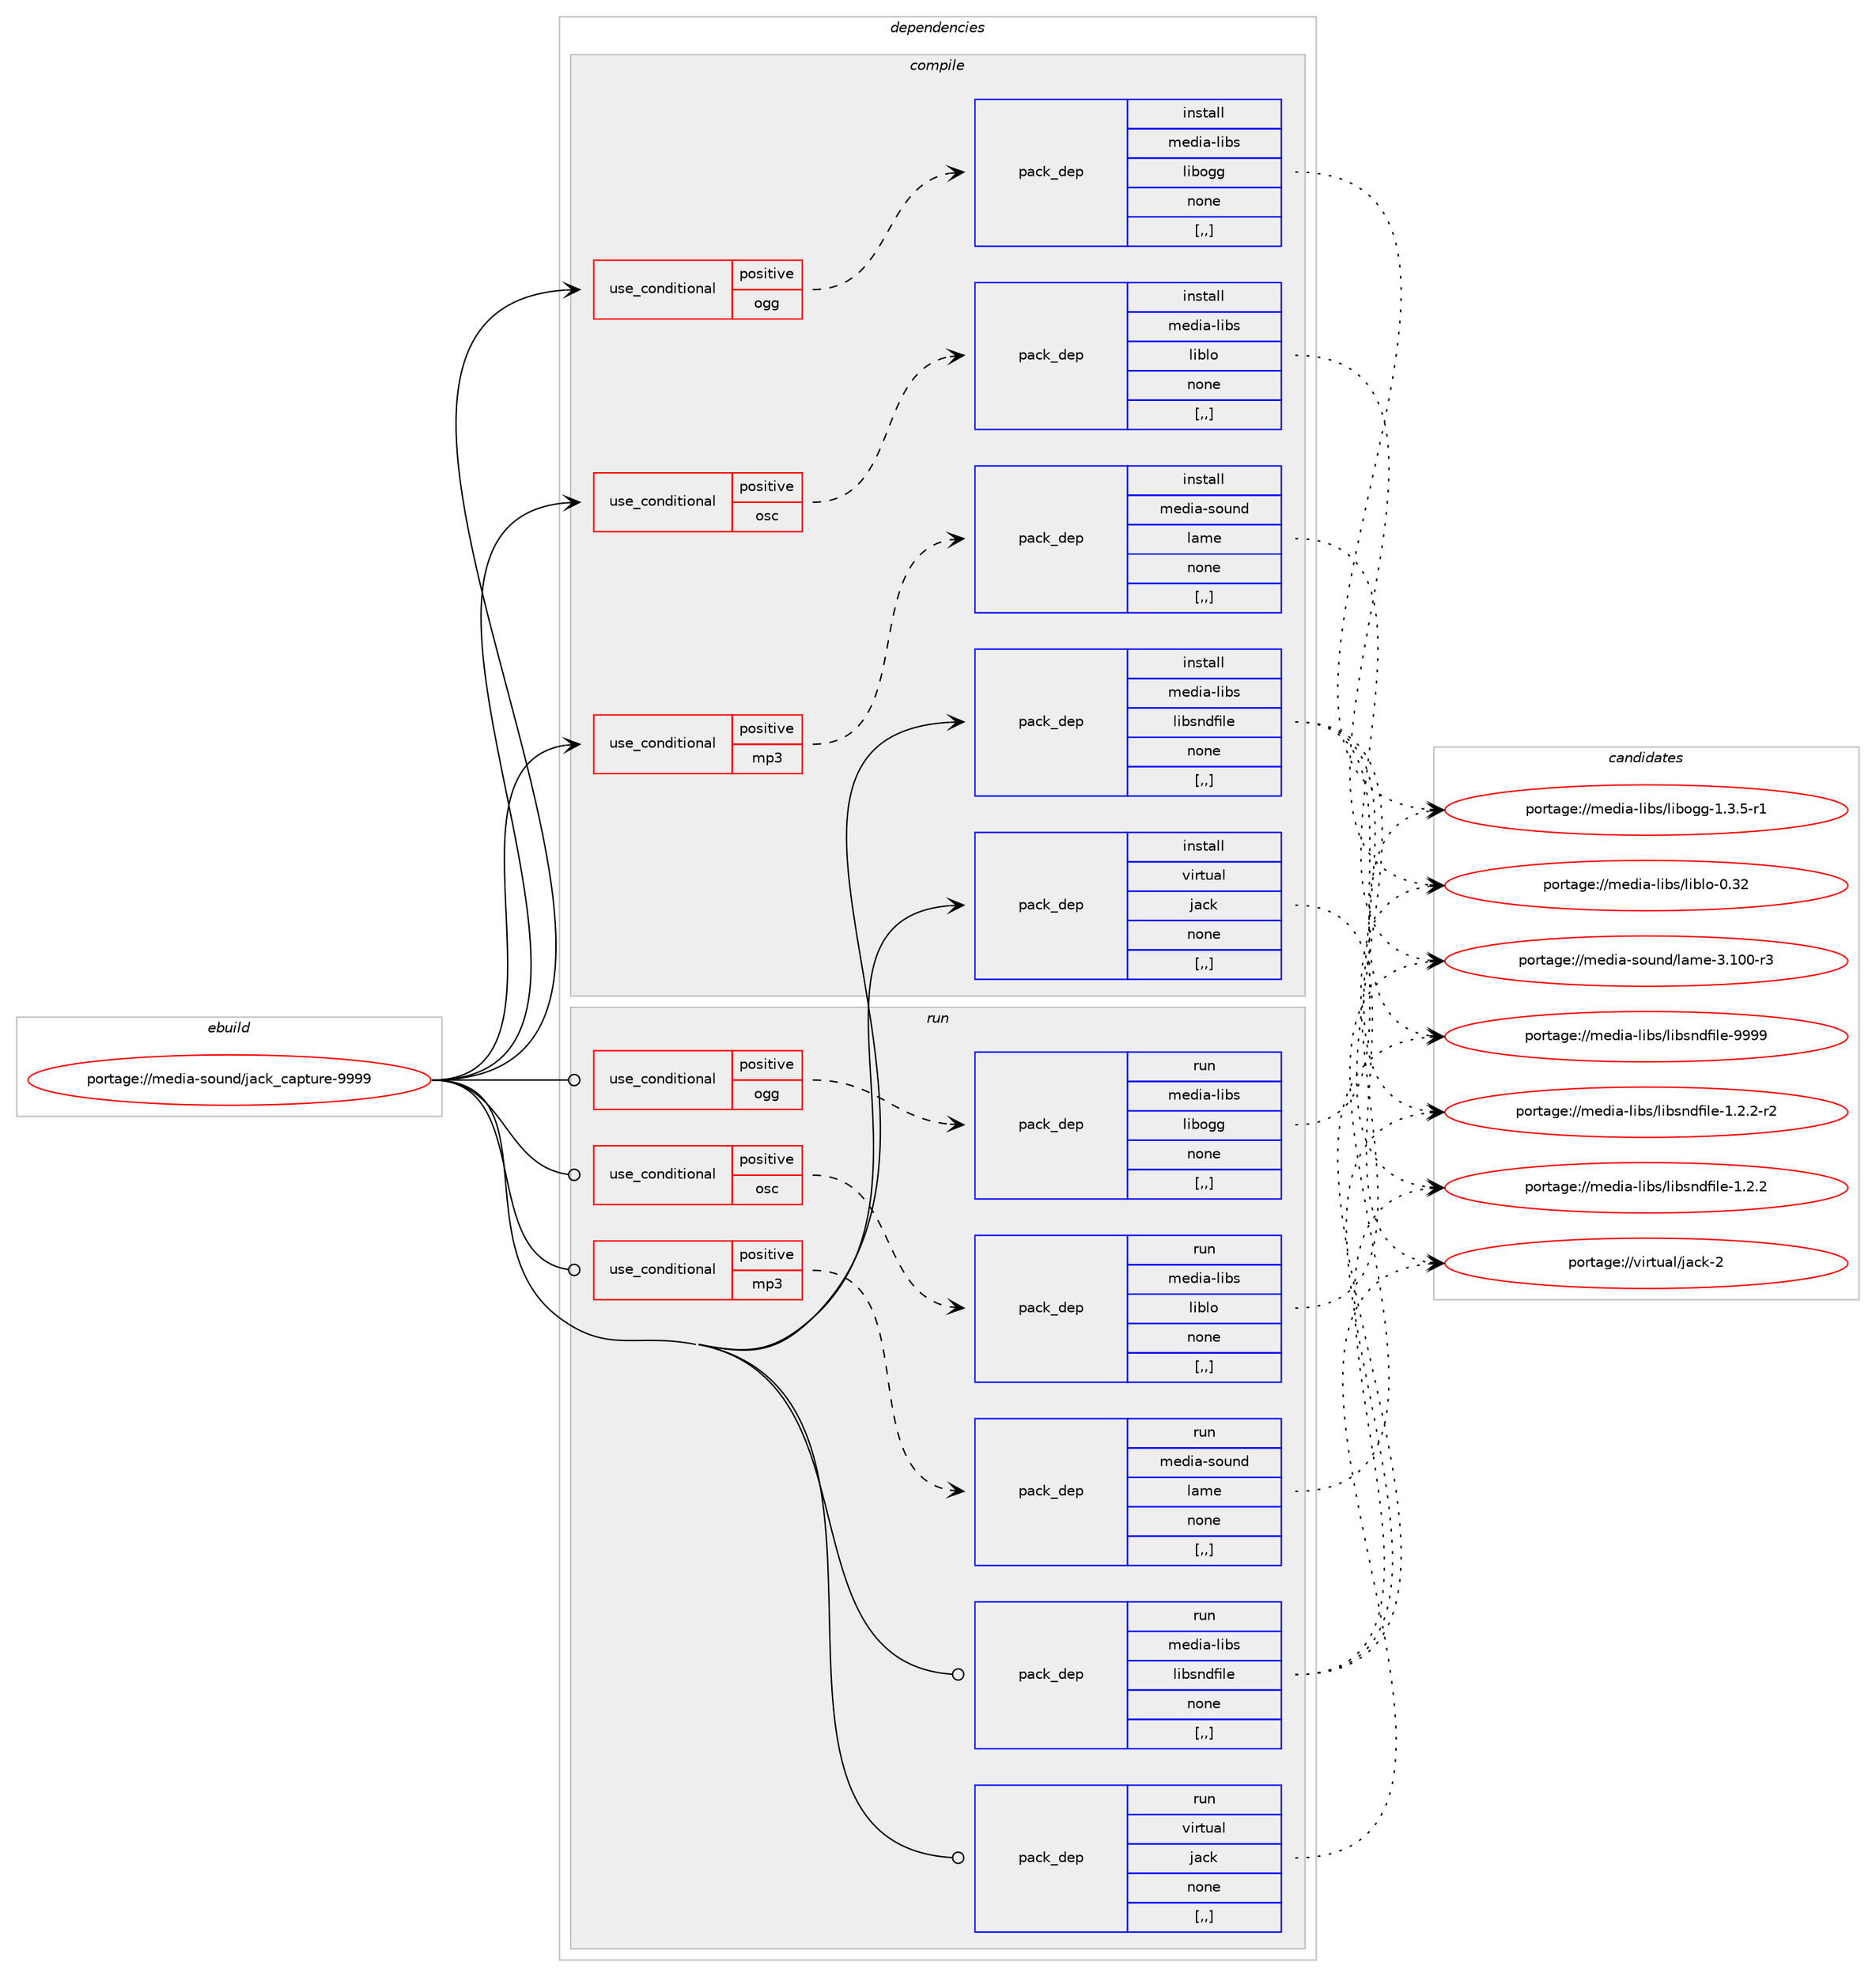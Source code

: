 digraph prolog {

# *************
# Graph options
# *************

newrank=true;
concentrate=true;
compound=true;
graph [rankdir=LR,fontname=Helvetica,fontsize=10,ranksep=1.5];#, ranksep=2.5, nodesep=0.2];
edge  [arrowhead=vee];
node  [fontname=Helvetica,fontsize=10];

# **********
# The ebuild
# **********

subgraph cluster_leftcol {
color=gray;
label=<<i>ebuild</i>>;
id [label="portage://media-sound/jack_capture-9999", color=red, width=4, href="../media-sound/jack_capture-9999.svg"];
}

# ****************
# The dependencies
# ****************

subgraph cluster_midcol {
color=gray;
label=<<i>dependencies</i>>;
subgraph cluster_compile {
fillcolor="#eeeeee";
style=filled;
label=<<i>compile</i>>;
subgraph cond79545 {
dependency314419 [label=<<TABLE BORDER="0" CELLBORDER="1" CELLSPACING="0" CELLPADDING="4"><TR><TD ROWSPAN="3" CELLPADDING="10">use_conditional</TD></TR><TR><TD>positive</TD></TR><TR><TD>mp3</TD></TR></TABLE>>, shape=none, color=red];
subgraph pack232410 {
dependency314420 [label=<<TABLE BORDER="0" CELLBORDER="1" CELLSPACING="0" CELLPADDING="4" WIDTH="220"><TR><TD ROWSPAN="6" CELLPADDING="30">pack_dep</TD></TR><TR><TD WIDTH="110">install</TD></TR><TR><TD>media-sound</TD></TR><TR><TD>lame</TD></TR><TR><TD>none</TD></TR><TR><TD>[,,]</TD></TR></TABLE>>, shape=none, color=blue];
}
dependency314419:e -> dependency314420:w [weight=20,style="dashed",arrowhead="vee"];
}
id:e -> dependency314419:w [weight=20,style="solid",arrowhead="vee"];
subgraph cond79546 {
dependency314421 [label=<<TABLE BORDER="0" CELLBORDER="1" CELLSPACING="0" CELLPADDING="4"><TR><TD ROWSPAN="3" CELLPADDING="10">use_conditional</TD></TR><TR><TD>positive</TD></TR><TR><TD>ogg</TD></TR></TABLE>>, shape=none, color=red];
subgraph pack232411 {
dependency314422 [label=<<TABLE BORDER="0" CELLBORDER="1" CELLSPACING="0" CELLPADDING="4" WIDTH="220"><TR><TD ROWSPAN="6" CELLPADDING="30">pack_dep</TD></TR><TR><TD WIDTH="110">install</TD></TR><TR><TD>media-libs</TD></TR><TR><TD>libogg</TD></TR><TR><TD>none</TD></TR><TR><TD>[,,]</TD></TR></TABLE>>, shape=none, color=blue];
}
dependency314421:e -> dependency314422:w [weight=20,style="dashed",arrowhead="vee"];
}
id:e -> dependency314421:w [weight=20,style="solid",arrowhead="vee"];
subgraph cond79547 {
dependency314423 [label=<<TABLE BORDER="0" CELLBORDER="1" CELLSPACING="0" CELLPADDING="4"><TR><TD ROWSPAN="3" CELLPADDING="10">use_conditional</TD></TR><TR><TD>positive</TD></TR><TR><TD>osc</TD></TR></TABLE>>, shape=none, color=red];
subgraph pack232412 {
dependency314424 [label=<<TABLE BORDER="0" CELLBORDER="1" CELLSPACING="0" CELLPADDING="4" WIDTH="220"><TR><TD ROWSPAN="6" CELLPADDING="30">pack_dep</TD></TR><TR><TD WIDTH="110">install</TD></TR><TR><TD>media-libs</TD></TR><TR><TD>liblo</TD></TR><TR><TD>none</TD></TR><TR><TD>[,,]</TD></TR></TABLE>>, shape=none, color=blue];
}
dependency314423:e -> dependency314424:w [weight=20,style="dashed",arrowhead="vee"];
}
id:e -> dependency314423:w [weight=20,style="solid",arrowhead="vee"];
subgraph pack232413 {
dependency314425 [label=<<TABLE BORDER="0" CELLBORDER="1" CELLSPACING="0" CELLPADDING="4" WIDTH="220"><TR><TD ROWSPAN="6" CELLPADDING="30">pack_dep</TD></TR><TR><TD WIDTH="110">install</TD></TR><TR><TD>media-libs</TD></TR><TR><TD>libsndfile</TD></TR><TR><TD>none</TD></TR><TR><TD>[,,]</TD></TR></TABLE>>, shape=none, color=blue];
}
id:e -> dependency314425:w [weight=20,style="solid",arrowhead="vee"];
subgraph pack232414 {
dependency314426 [label=<<TABLE BORDER="0" CELLBORDER="1" CELLSPACING="0" CELLPADDING="4" WIDTH="220"><TR><TD ROWSPAN="6" CELLPADDING="30">pack_dep</TD></TR><TR><TD WIDTH="110">install</TD></TR><TR><TD>virtual</TD></TR><TR><TD>jack</TD></TR><TR><TD>none</TD></TR><TR><TD>[,,]</TD></TR></TABLE>>, shape=none, color=blue];
}
id:e -> dependency314426:w [weight=20,style="solid",arrowhead="vee"];
}
subgraph cluster_compileandrun {
fillcolor="#eeeeee";
style=filled;
label=<<i>compile and run</i>>;
}
subgraph cluster_run {
fillcolor="#eeeeee";
style=filled;
label=<<i>run</i>>;
subgraph cond79548 {
dependency314427 [label=<<TABLE BORDER="0" CELLBORDER="1" CELLSPACING="0" CELLPADDING="4"><TR><TD ROWSPAN="3" CELLPADDING="10">use_conditional</TD></TR><TR><TD>positive</TD></TR><TR><TD>mp3</TD></TR></TABLE>>, shape=none, color=red];
subgraph pack232415 {
dependency314428 [label=<<TABLE BORDER="0" CELLBORDER="1" CELLSPACING="0" CELLPADDING="4" WIDTH="220"><TR><TD ROWSPAN="6" CELLPADDING="30">pack_dep</TD></TR><TR><TD WIDTH="110">run</TD></TR><TR><TD>media-sound</TD></TR><TR><TD>lame</TD></TR><TR><TD>none</TD></TR><TR><TD>[,,]</TD></TR></TABLE>>, shape=none, color=blue];
}
dependency314427:e -> dependency314428:w [weight=20,style="dashed",arrowhead="vee"];
}
id:e -> dependency314427:w [weight=20,style="solid",arrowhead="odot"];
subgraph cond79549 {
dependency314429 [label=<<TABLE BORDER="0" CELLBORDER="1" CELLSPACING="0" CELLPADDING="4"><TR><TD ROWSPAN="3" CELLPADDING="10">use_conditional</TD></TR><TR><TD>positive</TD></TR><TR><TD>ogg</TD></TR></TABLE>>, shape=none, color=red];
subgraph pack232416 {
dependency314430 [label=<<TABLE BORDER="0" CELLBORDER="1" CELLSPACING="0" CELLPADDING="4" WIDTH="220"><TR><TD ROWSPAN="6" CELLPADDING="30">pack_dep</TD></TR><TR><TD WIDTH="110">run</TD></TR><TR><TD>media-libs</TD></TR><TR><TD>libogg</TD></TR><TR><TD>none</TD></TR><TR><TD>[,,]</TD></TR></TABLE>>, shape=none, color=blue];
}
dependency314429:e -> dependency314430:w [weight=20,style="dashed",arrowhead="vee"];
}
id:e -> dependency314429:w [weight=20,style="solid",arrowhead="odot"];
subgraph cond79550 {
dependency314431 [label=<<TABLE BORDER="0" CELLBORDER="1" CELLSPACING="0" CELLPADDING="4"><TR><TD ROWSPAN="3" CELLPADDING="10">use_conditional</TD></TR><TR><TD>positive</TD></TR><TR><TD>osc</TD></TR></TABLE>>, shape=none, color=red];
subgraph pack232417 {
dependency314432 [label=<<TABLE BORDER="0" CELLBORDER="1" CELLSPACING="0" CELLPADDING="4" WIDTH="220"><TR><TD ROWSPAN="6" CELLPADDING="30">pack_dep</TD></TR><TR><TD WIDTH="110">run</TD></TR><TR><TD>media-libs</TD></TR><TR><TD>liblo</TD></TR><TR><TD>none</TD></TR><TR><TD>[,,]</TD></TR></TABLE>>, shape=none, color=blue];
}
dependency314431:e -> dependency314432:w [weight=20,style="dashed",arrowhead="vee"];
}
id:e -> dependency314431:w [weight=20,style="solid",arrowhead="odot"];
subgraph pack232418 {
dependency314433 [label=<<TABLE BORDER="0" CELLBORDER="1" CELLSPACING="0" CELLPADDING="4" WIDTH="220"><TR><TD ROWSPAN="6" CELLPADDING="30">pack_dep</TD></TR><TR><TD WIDTH="110">run</TD></TR><TR><TD>media-libs</TD></TR><TR><TD>libsndfile</TD></TR><TR><TD>none</TD></TR><TR><TD>[,,]</TD></TR></TABLE>>, shape=none, color=blue];
}
id:e -> dependency314433:w [weight=20,style="solid",arrowhead="odot"];
subgraph pack232419 {
dependency314434 [label=<<TABLE BORDER="0" CELLBORDER="1" CELLSPACING="0" CELLPADDING="4" WIDTH="220"><TR><TD ROWSPAN="6" CELLPADDING="30">pack_dep</TD></TR><TR><TD WIDTH="110">run</TD></TR><TR><TD>virtual</TD></TR><TR><TD>jack</TD></TR><TR><TD>none</TD></TR><TR><TD>[,,]</TD></TR></TABLE>>, shape=none, color=blue];
}
id:e -> dependency314434:w [weight=20,style="solid",arrowhead="odot"];
}
}

# **************
# The candidates
# **************

subgraph cluster_choices {
rank=same;
color=gray;
label=<<i>candidates</i>>;

subgraph choice232410 {
color=black;
nodesep=1;
choice109101100105974511511111711010047108971091014551464948484511451 [label="portage://media-sound/lame-3.100-r3", color=red, width=4,href="../media-sound/lame-3.100-r3.svg"];
dependency314420:e -> choice109101100105974511511111711010047108971091014551464948484511451:w [style=dotted,weight="100"];
}
subgraph choice232411 {
color=black;
nodesep=1;
choice10910110010597451081059811547108105981111031034549465146534511449 [label="portage://media-libs/libogg-1.3.5-r1", color=red, width=4,href="../media-libs/libogg-1.3.5-r1.svg"];
dependency314422:e -> choice10910110010597451081059811547108105981111031034549465146534511449:w [style=dotted,weight="100"];
}
subgraph choice232412 {
color=black;
nodesep=1;
choice10910110010597451081059811547108105981081114548465150 [label="portage://media-libs/liblo-0.32", color=red, width=4,href="../media-libs/liblo-0.32.svg"];
dependency314424:e -> choice10910110010597451081059811547108105981081114548465150:w [style=dotted,weight="100"];
}
subgraph choice232413 {
color=black;
nodesep=1;
choice10910110010597451081059811547108105981151101001021051081014557575757 [label="portage://media-libs/libsndfile-9999", color=red, width=4,href="../media-libs/libsndfile-9999.svg"];
choice10910110010597451081059811547108105981151101001021051081014549465046504511450 [label="portage://media-libs/libsndfile-1.2.2-r2", color=red, width=4,href="../media-libs/libsndfile-1.2.2-r2.svg"];
choice1091011001059745108105981154710810598115110100102105108101454946504650 [label="portage://media-libs/libsndfile-1.2.2", color=red, width=4,href="../media-libs/libsndfile-1.2.2.svg"];
dependency314425:e -> choice10910110010597451081059811547108105981151101001021051081014557575757:w [style=dotted,weight="100"];
dependency314425:e -> choice10910110010597451081059811547108105981151101001021051081014549465046504511450:w [style=dotted,weight="100"];
dependency314425:e -> choice1091011001059745108105981154710810598115110100102105108101454946504650:w [style=dotted,weight="100"];
}
subgraph choice232414 {
color=black;
nodesep=1;
choice118105114116117971084710697991074550 [label="portage://virtual/jack-2", color=red, width=4,href="../virtual/jack-2.svg"];
dependency314426:e -> choice118105114116117971084710697991074550:w [style=dotted,weight="100"];
}
subgraph choice232415 {
color=black;
nodesep=1;
choice109101100105974511511111711010047108971091014551464948484511451 [label="portage://media-sound/lame-3.100-r3", color=red, width=4,href="../media-sound/lame-3.100-r3.svg"];
dependency314428:e -> choice109101100105974511511111711010047108971091014551464948484511451:w [style=dotted,weight="100"];
}
subgraph choice232416 {
color=black;
nodesep=1;
choice10910110010597451081059811547108105981111031034549465146534511449 [label="portage://media-libs/libogg-1.3.5-r1", color=red, width=4,href="../media-libs/libogg-1.3.5-r1.svg"];
dependency314430:e -> choice10910110010597451081059811547108105981111031034549465146534511449:w [style=dotted,weight="100"];
}
subgraph choice232417 {
color=black;
nodesep=1;
choice10910110010597451081059811547108105981081114548465150 [label="portage://media-libs/liblo-0.32", color=red, width=4,href="../media-libs/liblo-0.32.svg"];
dependency314432:e -> choice10910110010597451081059811547108105981081114548465150:w [style=dotted,weight="100"];
}
subgraph choice232418 {
color=black;
nodesep=1;
choice10910110010597451081059811547108105981151101001021051081014557575757 [label="portage://media-libs/libsndfile-9999", color=red, width=4,href="../media-libs/libsndfile-9999.svg"];
choice10910110010597451081059811547108105981151101001021051081014549465046504511450 [label="portage://media-libs/libsndfile-1.2.2-r2", color=red, width=4,href="../media-libs/libsndfile-1.2.2-r2.svg"];
choice1091011001059745108105981154710810598115110100102105108101454946504650 [label="portage://media-libs/libsndfile-1.2.2", color=red, width=4,href="../media-libs/libsndfile-1.2.2.svg"];
dependency314433:e -> choice10910110010597451081059811547108105981151101001021051081014557575757:w [style=dotted,weight="100"];
dependency314433:e -> choice10910110010597451081059811547108105981151101001021051081014549465046504511450:w [style=dotted,weight="100"];
dependency314433:e -> choice1091011001059745108105981154710810598115110100102105108101454946504650:w [style=dotted,weight="100"];
}
subgraph choice232419 {
color=black;
nodesep=1;
choice118105114116117971084710697991074550 [label="portage://virtual/jack-2", color=red, width=4,href="../virtual/jack-2.svg"];
dependency314434:e -> choice118105114116117971084710697991074550:w [style=dotted,weight="100"];
}
}

}
